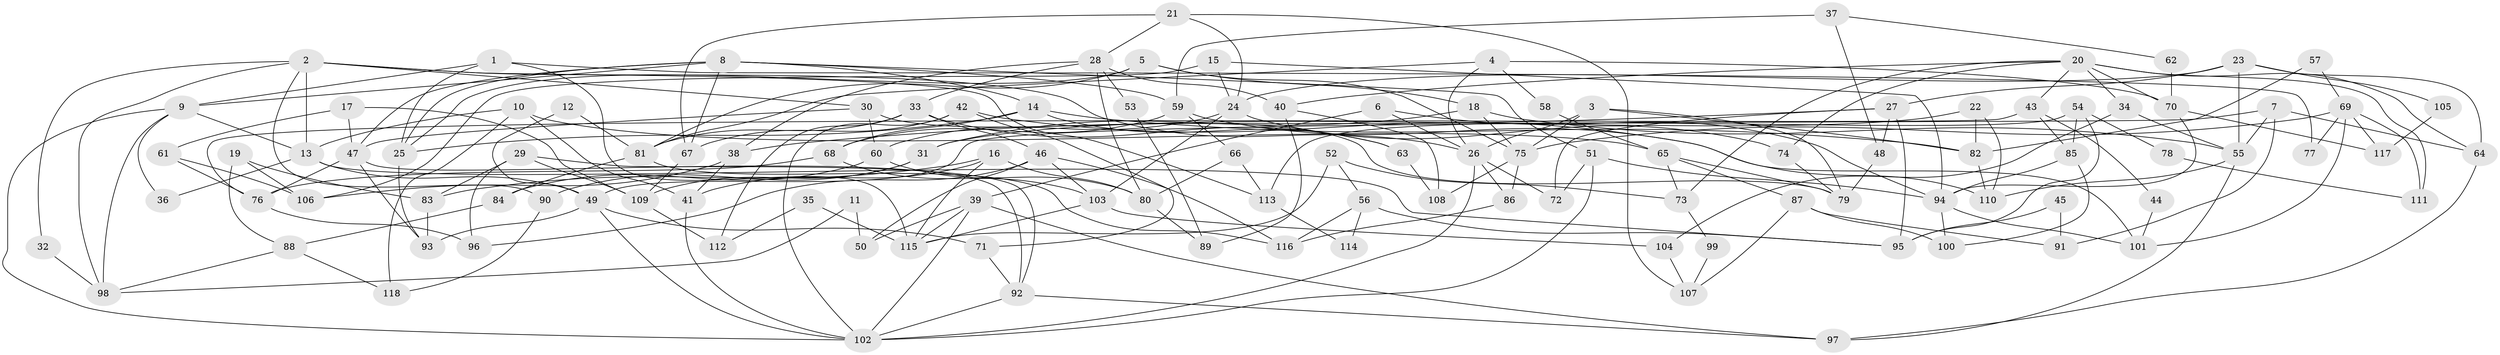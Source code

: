 // coarse degree distribution, {4: 0.21951219512195122, 6: 0.18292682926829268, 5: 0.14634146341463414, 8: 0.0975609756097561, 9: 0.024390243902439025, 2: 0.14634146341463414, 7: 0.036585365853658534, 3: 0.13414634146341464, 10: 0.012195121951219513}
// Generated by graph-tools (version 1.1) at 2025/52/02/27/25 19:52:09]
// undirected, 118 vertices, 236 edges
graph export_dot {
graph [start="1"]
  node [color=gray90,style=filled];
  1;
  2;
  3;
  4;
  5;
  6;
  7;
  8;
  9;
  10;
  11;
  12;
  13;
  14;
  15;
  16;
  17;
  18;
  19;
  20;
  21;
  22;
  23;
  24;
  25;
  26;
  27;
  28;
  29;
  30;
  31;
  32;
  33;
  34;
  35;
  36;
  37;
  38;
  39;
  40;
  41;
  42;
  43;
  44;
  45;
  46;
  47;
  48;
  49;
  50;
  51;
  52;
  53;
  54;
  55;
  56;
  57;
  58;
  59;
  60;
  61;
  62;
  63;
  64;
  65;
  66;
  67;
  68;
  69;
  70;
  71;
  72;
  73;
  74;
  75;
  76;
  77;
  78;
  79;
  80;
  81;
  82;
  83;
  84;
  85;
  86;
  87;
  88;
  89;
  90;
  91;
  92;
  93;
  94;
  95;
  96;
  97;
  98;
  99;
  100;
  101;
  102;
  103;
  104;
  105;
  106;
  107;
  108;
  109;
  110;
  111;
  112;
  113;
  114;
  115;
  116;
  117;
  118;
  1 -- 115;
  1 -- 25;
  1 -- 9;
  1 -- 77;
  2 -- 26;
  2 -- 30;
  2 -- 13;
  2 -- 32;
  2 -- 90;
  2 -- 98;
  2 -- 113;
  3 -- 79;
  3 -- 26;
  3 -- 75;
  3 -- 82;
  4 -- 81;
  4 -- 26;
  4 -- 58;
  4 -- 70;
  5 -- 25;
  5 -- 18;
  5 -- 75;
  5 -- 81;
  6 -- 26;
  6 -- 94;
  6 -- 39;
  7 -- 55;
  7 -- 64;
  7 -- 49;
  7 -- 91;
  8 -- 9;
  8 -- 51;
  8 -- 14;
  8 -- 25;
  8 -- 47;
  8 -- 59;
  8 -- 67;
  9 -- 13;
  9 -- 36;
  9 -- 98;
  9 -- 102;
  10 -- 13;
  10 -- 41;
  10 -- 65;
  10 -- 118;
  11 -- 50;
  11 -- 98;
  12 -- 81;
  12 -- 49;
  13 -- 49;
  13 -- 36;
  13 -- 95;
  14 -- 68;
  14 -- 25;
  14 -- 63;
  14 -- 82;
  15 -- 24;
  15 -- 106;
  15 -- 94;
  16 -- 115;
  16 -- 83;
  16 -- 41;
  16 -- 80;
  17 -- 61;
  17 -- 109;
  17 -- 47;
  18 -- 75;
  18 -- 31;
  18 -- 55;
  19 -- 83;
  19 -- 88;
  19 -- 106;
  20 -- 73;
  20 -- 64;
  20 -- 34;
  20 -- 40;
  20 -- 43;
  20 -- 70;
  20 -- 74;
  20 -- 111;
  21 -- 107;
  21 -- 67;
  21 -- 24;
  21 -- 28;
  22 -- 82;
  22 -- 110;
  22 -- 31;
  23 -- 27;
  23 -- 55;
  23 -- 24;
  23 -- 64;
  23 -- 105;
  24 -- 60;
  24 -- 74;
  24 -- 103;
  25 -- 93;
  26 -- 102;
  26 -- 86;
  26 -- 72;
  27 -- 38;
  27 -- 72;
  27 -- 48;
  27 -- 95;
  28 -- 80;
  28 -- 33;
  28 -- 38;
  28 -- 40;
  28 -- 53;
  29 -- 92;
  29 -- 96;
  29 -- 83;
  29 -- 109;
  30 -- 60;
  30 -- 47;
  30 -- 79;
  31 -- 109;
  31 -- 90;
  32 -- 98;
  33 -- 63;
  33 -- 46;
  33 -- 81;
  33 -- 112;
  34 -- 55;
  34 -- 104;
  35 -- 115;
  35 -- 112;
  37 -- 59;
  37 -- 48;
  37 -- 62;
  38 -- 41;
  38 -- 106;
  39 -- 102;
  39 -- 50;
  39 -- 97;
  39 -- 115;
  40 -- 89;
  40 -- 108;
  41 -- 102;
  42 -- 102;
  42 -- 71;
  42 -- 67;
  42 -- 101;
  43 -- 85;
  43 -- 44;
  43 -- 76;
  44 -- 101;
  45 -- 91;
  45 -- 95;
  46 -- 103;
  46 -- 50;
  46 -- 96;
  46 -- 116;
  47 -- 76;
  47 -- 92;
  47 -- 93;
  48 -- 79;
  49 -- 93;
  49 -- 71;
  49 -- 102;
  51 -- 94;
  51 -- 102;
  51 -- 72;
  52 -- 115;
  52 -- 56;
  52 -- 73;
  53 -- 89;
  54 -- 113;
  54 -- 95;
  54 -- 78;
  54 -- 85;
  55 -- 97;
  55 -- 110;
  56 -- 116;
  56 -- 95;
  56 -- 114;
  57 -- 82;
  57 -- 69;
  58 -- 65;
  59 -- 110;
  59 -- 66;
  59 -- 68;
  60 -- 84;
  60 -- 80;
  61 -- 106;
  61 -- 76;
  62 -- 70;
  63 -- 108;
  64 -- 97;
  65 -- 79;
  65 -- 73;
  65 -- 87;
  66 -- 80;
  66 -- 113;
  67 -- 109;
  68 -- 76;
  68 -- 103;
  69 -- 101;
  69 -- 75;
  69 -- 77;
  69 -- 111;
  69 -- 117;
  70 -- 94;
  70 -- 117;
  71 -- 92;
  73 -- 99;
  74 -- 79;
  75 -- 86;
  75 -- 108;
  76 -- 96;
  78 -- 111;
  80 -- 89;
  81 -- 84;
  81 -- 116;
  82 -- 110;
  83 -- 93;
  84 -- 88;
  85 -- 94;
  85 -- 100;
  86 -- 116;
  87 -- 100;
  87 -- 91;
  87 -- 107;
  88 -- 118;
  88 -- 98;
  90 -- 118;
  92 -- 102;
  92 -- 97;
  94 -- 100;
  94 -- 101;
  99 -- 107;
  103 -- 104;
  103 -- 115;
  104 -- 107;
  105 -- 117;
  109 -- 112;
  113 -- 114;
}
